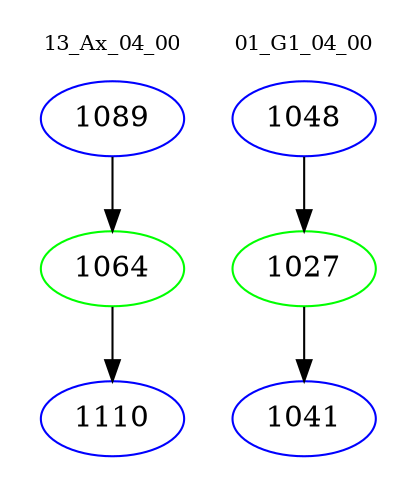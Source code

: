 digraph{
subgraph cluster_0 {
color = white
label = "13_Ax_04_00";
fontsize=10;
T0_1089 [label="1089", color="blue"]
T0_1089 -> T0_1064 [color="black"]
T0_1064 [label="1064", color="green"]
T0_1064 -> T0_1110 [color="black"]
T0_1110 [label="1110", color="blue"]
}
subgraph cluster_1 {
color = white
label = "01_G1_04_00";
fontsize=10;
T1_1048 [label="1048", color="blue"]
T1_1048 -> T1_1027 [color="black"]
T1_1027 [label="1027", color="green"]
T1_1027 -> T1_1041 [color="black"]
T1_1041 [label="1041", color="blue"]
}
}
